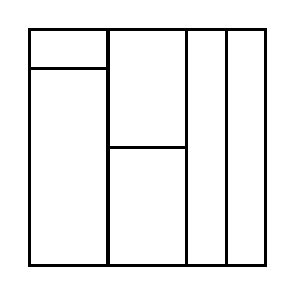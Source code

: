 \begin{tikzpicture}[very thick, scale=.5]
    \draw (0,5) rectangle (2,6);
    \draw (0,0) rectangle (2,5);
    \draw (2,3) rectangle (4,6);
    \draw (2,0) rectangle (4,3);
    \draw (4,0) rectangle (5,6);
    \draw (5,0) rectangle (6,6);
\end{tikzpicture}
